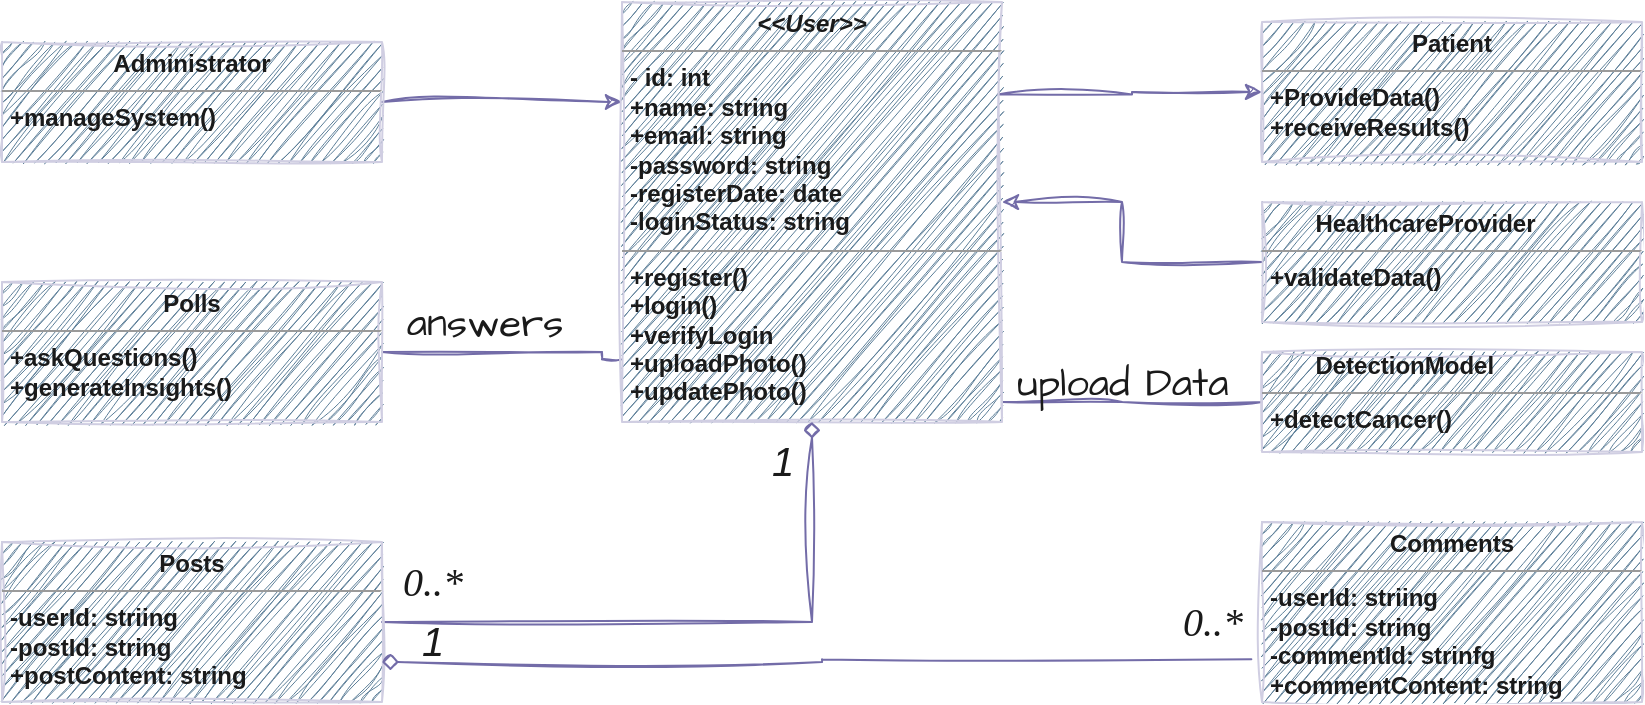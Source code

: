 <mxfile version="22.1.20" type="device">
  <diagram name="Page-1" id="c4acf3e9-155e-7222-9cf6-157b1a14988f">
    <mxGraphModel dx="1187" dy="643" grid="1" gridSize="10" guides="1" tooltips="1" connect="1" arrows="1" fold="1" page="1" pageScale="1" pageWidth="850" pageHeight="1100" background="none" math="0" shadow="0">
      <root>
        <mxCell id="0" />
        <mxCell id="1" parent="0" />
        <mxCell id="oJYmIxjd9nBxJtkRsJ0J-7" style="edgeStyle=orthogonalEdgeStyle;rounded=0;hachureGap=4;orthogonalLoop=1;jettySize=auto;html=1;strokeColor=#736CA8;fontFamily=Architects Daughter;fontSource=https%3A%2F%2Ffonts.googleapis.com%2Fcss%3Ffamily%3DArchitects%2BDaughter;fontSize=16;fontColor=default;sketch=1;curveFitting=1;jiggle=2;labelBackgroundColor=none;fontStyle=1" edge="1" parent="1" source="oJYmIxjd9nBxJtkRsJ0J-8" target="5d2195bd80daf111-18">
          <mxGeometry relative="1" as="geometry">
            <mxPoint x="280" y="495" as="sourcePoint" />
            <Array as="points">
              <mxPoint x="210" y="398" />
            </Array>
          </mxGeometry>
        </mxCell>
        <mxCell id="5d2195bd80daf111-26" style="edgeStyle=orthogonalEdgeStyle;rounded=0;html=1;dashed=1;labelBackgroundColor=none;startFill=0;endArrow=open;endFill=0;endSize=10;fontFamily=Verdana;fontSize=10;strokeColor=#736CA8;fontColor=default;sketch=1;curveFitting=1;jiggle=2;" parent="1" target="5d2195bd80daf111-17" edge="1">
          <mxGeometry relative="1" as="geometry">
            <Array as="points" />
            <mxPoint x="640" y="300" as="sourcePoint" />
          </mxGeometry>
        </mxCell>
        <mxCell id="oJYmIxjd9nBxJtkRsJ0J-12" style="edgeStyle=orthogonalEdgeStyle;rounded=0;sketch=1;hachureGap=4;jiggle=2;curveFitting=1;orthogonalLoop=1;jettySize=auto;html=1;exitX=0.989;exitY=0.22;exitDx=0;exitDy=0;strokeColor=#736CA8;fontFamily=Architects Daughter;fontSource=https%3A%2F%2Ffonts.googleapis.com%2Fcss%3Ffamily%3DArchitects%2BDaughter;fontSize=16;fontColor=#1A1A1A;exitPerimeter=0;fontStyle=1" edge="1" parent="1" source="5d2195bd80daf111-18" target="oJYmIxjd9nBxJtkRsJ0J-11">
          <mxGeometry relative="1" as="geometry" />
        </mxCell>
        <mxCell id="oJYmIxjd9nBxJtkRsJ0J-17" style="edgeStyle=orthogonalEdgeStyle;rounded=0;sketch=1;hachureGap=4;jiggle=2;curveFitting=1;orthogonalLoop=1;jettySize=auto;html=1;exitX=-0.002;exitY=0.851;exitDx=0;exitDy=0;entryX=1;entryY=0.5;entryDx=0;entryDy=0;strokeColor=#736CA8;fontFamily=Architects Daughter;fontSource=https%3A%2F%2Ffonts.googleapis.com%2Fcss%3Ffamily%3DArchitects%2BDaughter;fontSize=16;fontColor=#1A1A1A;endArrow=none;endFill=0;exitPerimeter=0;" edge="1" parent="1" source="5d2195bd80daf111-18" target="oJYmIxjd9nBxJtkRsJ0J-14">
          <mxGeometry relative="1" as="geometry">
            <Array as="points">
              <mxPoint x="320" y="529" />
              <mxPoint x="320" y="525" />
            </Array>
          </mxGeometry>
        </mxCell>
        <mxCell id="oJYmIxjd9nBxJtkRsJ0J-18" style="edgeStyle=orthogonalEdgeStyle;rounded=0;sketch=1;hachureGap=4;jiggle=2;curveFitting=1;orthogonalLoop=1;jettySize=auto;html=1;entryX=0;entryY=0.5;entryDx=0;entryDy=0;strokeColor=#736CA8;fontFamily=Architects Daughter;fontSource=https%3A%2F%2Ffonts.googleapis.com%2Fcss%3Ffamily%3DArchitects%2BDaughter;fontSize=16;fontColor=#1A1A1A;endArrow=none;endFill=0;" edge="1" parent="1" source="5d2195bd80daf111-18" target="oJYmIxjd9nBxJtkRsJ0J-15">
          <mxGeometry relative="1" as="geometry">
            <Array as="points">
              <mxPoint x="580" y="550" />
              <mxPoint x="580" y="550" />
            </Array>
          </mxGeometry>
        </mxCell>
        <mxCell id="oJYmIxjd9nBxJtkRsJ0J-20" value="answers" style="edgeLabel;html=1;align=center;verticalAlign=middle;resizable=0;points=[];fontSize=20;fontFamily=Architects Daughter;fontColor=#1A1A1A;labelBackgroundColor=none;" vertex="1" connectable="0" parent="oJYmIxjd9nBxJtkRsJ0J-18">
          <mxGeometry x="-0.424" y="-1" relative="1" as="geometry">
            <mxPoint x="-297" y="-41" as="offset" />
          </mxGeometry>
        </mxCell>
        <mxCell id="5d2195bd80daf111-18" value="&lt;p style=&quot;margin:0px;margin-top:4px;text-align:center;&quot;&gt;&lt;i&gt;&amp;lt;&amp;lt;User&amp;gt;&amp;gt;&lt;/i&gt;&lt;br&gt;&lt;/p&gt;&lt;hr size=&quot;1&quot;&gt;&lt;p style=&quot;margin:0px;margin-left:4px;&quot;&gt;- id: int&lt;br&gt;+name: string&lt;/p&gt;&lt;p style=&quot;margin:0px;margin-left:4px;&quot;&gt;+email: string&lt;/p&gt;&lt;p style=&quot;margin:0px;margin-left:4px;&quot;&gt;-password: string&lt;/p&gt;&lt;p style=&quot;margin:0px;margin-left:4px;&quot;&gt;-registerDate: date&lt;/p&gt;&lt;p style=&quot;margin:0px;margin-left:4px;&quot;&gt;-loginStatus: string&lt;/p&gt;&lt;hr size=&quot;1&quot;&gt;&lt;p style=&quot;margin:0px;margin-left:4px;&quot;&gt;+register()&lt;/p&gt;&lt;p style=&quot;margin:0px;margin-left:4px;&quot;&gt;+login()&lt;/p&gt;&lt;p style=&quot;margin:0px;margin-left:4px;&quot;&gt;+verifyLogin&lt;/p&gt;&lt;p style=&quot;margin:0px;margin-left:4px;&quot;&gt;+uploadPhoto()&lt;/p&gt;&lt;p style=&quot;margin:0px;margin-left:4px;&quot;&gt;+updatePhoto()&lt;/p&gt;" style="verticalAlign=top;align=left;overflow=fill;fontSize=12;fontFamily=Helvetica;html=1;rounded=0;shadow=0;comic=0;labelBackgroundColor=none;strokeWidth=1;fillColor=#5D7F99;strokeColor=#D0CEE2;fontColor=#1A1A1A;sketch=1;curveFitting=1;jiggle=2;fontStyle=1" parent="1" vertex="1">
          <mxGeometry x="330" y="350" width="190" height="210" as="geometry" />
        </mxCell>
        <mxCell id="oJYmIxjd9nBxJtkRsJ0J-8" value="&lt;p style=&quot;margin:0px;margin-top:4px;text-align:center;&quot;&gt;Administrator&lt;br&gt;&lt;/p&gt;&lt;hr size=&quot;1&quot;&gt;&lt;p style=&quot;margin:0px;margin-left:4px;&quot;&gt;+manageSystem() &lt;br&gt;&lt;/p&gt;" style="verticalAlign=top;align=left;overflow=fill;fontSize=12;fontFamily=Helvetica;html=1;rounded=0;shadow=0;comic=0;labelBackgroundColor=none;strokeWidth=1;fillColor=#5D7F99;strokeColor=#D0CEE2;fontColor=#1A1A1A;sketch=1;curveFitting=1;jiggle=2;fontStyle=1" vertex="1" parent="1">
          <mxGeometry x="20" y="370" width="190" height="60" as="geometry" />
        </mxCell>
        <mxCell id="oJYmIxjd9nBxJtkRsJ0J-10" style="edgeStyle=orthogonalEdgeStyle;rounded=0;sketch=1;hachureGap=4;jiggle=2;curveFitting=1;orthogonalLoop=1;jettySize=auto;html=1;exitX=0;exitY=0.5;exitDx=0;exitDy=0;strokeColor=#736CA8;fontFamily=Architects Daughter;fontSource=https%3A%2F%2Ffonts.googleapis.com%2Fcss%3Ffamily%3DArchitects%2BDaughter;fontSize=16;fontColor=#1A1A1A;fontStyle=1" edge="1" parent="1" source="oJYmIxjd9nBxJtkRsJ0J-9" target="5d2195bd80daf111-18">
          <mxGeometry relative="1" as="geometry">
            <Array as="points">
              <mxPoint x="580" y="480" />
              <mxPoint x="580" y="450" />
            </Array>
          </mxGeometry>
        </mxCell>
        <mxCell id="oJYmIxjd9nBxJtkRsJ0J-9" value="&lt;p style=&quot;margin:0px;margin-top:4px;text-align:center;&quot;&gt;&lt;/p&gt;&amp;nbsp;&lt;span style=&quot;&quot;&gt;&lt;span style=&quot;white-space: pre;&quot;&gt;&amp;nbsp;&amp;nbsp;&amp;nbsp;&amp;nbsp;&lt;/span&gt;&lt;/span&gt;&amp;nbsp; &amp;nbsp;HealthcareProvider       &lt;hr size=&quot;1&quot;&gt;&lt;p style=&quot;margin:0px;margin-left:4px;&quot;&gt;+validateData()     &lt;br&gt;&lt;/p&gt;" style="verticalAlign=top;align=left;overflow=fill;fontSize=12;fontFamily=Helvetica;html=1;rounded=0;shadow=0;comic=0;labelBackgroundColor=none;strokeWidth=1;fillColor=#5D7F99;strokeColor=#D0CEE2;fontColor=#1A1A1A;sketch=1;curveFitting=1;jiggle=2;fontStyle=1" vertex="1" parent="1">
          <mxGeometry x="650" y="450" width="190" height="60" as="geometry" />
        </mxCell>
        <mxCell id="oJYmIxjd9nBxJtkRsJ0J-11" value="&lt;p style=&quot;margin:0px;margin-top:4px;text-align:center;&quot;&gt;Patient&lt;br&gt;&lt;/p&gt;&lt;hr size=&quot;1&quot;&gt;&lt;p style=&quot;margin:0px;margin-left:4px;&quot;&gt;+ProvideData() &lt;br&gt;&lt;/p&gt;&lt;p style=&quot;margin:0px;margin-left:4px;&quot;&gt;+receiveResults()&lt;/p&gt;" style="verticalAlign=top;align=left;overflow=fill;fontSize=12;fontFamily=Helvetica;html=1;rounded=0;shadow=0;comic=0;labelBackgroundColor=none;strokeWidth=1;fillColor=#5D7F99;strokeColor=#D0CEE2;fontColor=#1A1A1A;sketch=1;curveFitting=1;jiggle=2;fontStyle=1" vertex="1" parent="1">
          <mxGeometry x="650" y="360" width="190" height="70" as="geometry" />
        </mxCell>
        <mxCell id="oJYmIxjd9nBxJtkRsJ0J-14" value="&lt;p style=&quot;margin:0px;margin-top:4px;text-align:center;&quot;&gt;Polls&lt;br&gt;&lt;/p&gt;&lt;hr size=&quot;1&quot;&gt;&lt;p style=&quot;margin:0px;margin-left:4px;&quot;&gt;+askQuestions() &lt;br&gt;&lt;/p&gt;&lt;p style=&quot;margin:0px;margin-left:4px;&quot;&gt;+generateInsights()&lt;br&gt;&lt;/p&gt;" style="verticalAlign=top;align=left;overflow=fill;fontSize=12;fontFamily=Helvetica;html=1;rounded=0;shadow=0;comic=0;labelBackgroundColor=none;strokeWidth=1;fillColor=#5D7F99;strokeColor=#D0CEE2;fontColor=#1A1A1A;sketch=1;curveFitting=1;jiggle=2;fontStyle=1" vertex="1" parent="1">
          <mxGeometry x="20" y="490" width="190" height="70" as="geometry" />
        </mxCell>
        <mxCell id="oJYmIxjd9nBxJtkRsJ0J-15" value="&lt;span style=&quot;&quot;&gt;&lt;span style=&quot;white-space: pre;&quot;&gt;&amp;nbsp;&amp;nbsp;&amp;nbsp;&amp;nbsp;&lt;/span&gt;&lt;/span&gt;&lt;span style=&quot;&quot;&gt;&lt;span style=&quot;white-space: pre;&quot;&gt;&amp;nbsp;&amp;nbsp;&amp;nbsp;&amp;nbsp;&lt;/span&gt;&lt;/span&gt;DetectionModel&lt;br&gt;&lt;hr size=&quot;1&quot;&gt;&lt;p style=&quot;margin:0px;margin-left:4px;&quot;&gt;+detectCancer()&lt;/p&gt;" style="verticalAlign=top;align=left;overflow=fill;fontSize=12;fontFamily=Helvetica;html=1;rounded=0;shadow=0;comic=0;labelBackgroundColor=none;strokeWidth=1;fillColor=#5D7F99;strokeColor=#D0CEE2;fontColor=#1A1A1A;sketch=1;curveFitting=1;jiggle=2;fontStyle=1" vertex="1" parent="1">
          <mxGeometry x="650" y="525" width="190" height="50" as="geometry" />
        </mxCell>
        <mxCell id="oJYmIxjd9nBxJtkRsJ0J-21" value="upload Data" style="edgeLabel;html=1;align=center;verticalAlign=middle;resizable=0;points=[];fontSize=20;fontFamily=Architects Daughter;fontColor=#1A1A1A;labelBackgroundColor=none;" vertex="1" connectable="0" parent="1">
          <mxGeometry x="580" y="540" as="geometry" />
        </mxCell>
        <mxCell id="oJYmIxjd9nBxJtkRsJ0J-25" style="edgeStyle=orthogonalEdgeStyle;rounded=0;sketch=1;hachureGap=4;jiggle=2;curveFitting=1;orthogonalLoop=1;jettySize=auto;html=1;entryX=0.5;entryY=1;entryDx=0;entryDy=0;strokeColor=#736CA8;fontFamily=Architects Daughter;fontSource=https%3A%2F%2Ffonts.googleapis.com%2Fcss%3Ffamily%3DArchitects%2BDaughter;fontSize=16;fontColor=#1A1A1A;endArrow=diamond;endFill=0;" edge="1" parent="1" source="oJYmIxjd9nBxJtkRsJ0J-23" target="5d2195bd80daf111-18">
          <mxGeometry relative="1" as="geometry" />
        </mxCell>
        <mxCell id="oJYmIxjd9nBxJtkRsJ0J-23" value="&lt;p style=&quot;margin:0px;margin-top:4px;text-align:center;&quot;&gt;Posts&lt;br&gt;&lt;/p&gt;&lt;hr size=&quot;1&quot;&gt;&lt;p style=&quot;margin:0px;margin-left:4px;&quot;&gt;-userId: striing&lt;/p&gt;&lt;p style=&quot;margin:0px;margin-left:4px;&quot;&gt;-postId: string&lt;br&gt;&lt;/p&gt;&lt;p style=&quot;margin:0px;margin-left:4px;&quot;&gt;+postContent: string&lt;/p&gt;" style="verticalAlign=top;align=left;overflow=fill;fontSize=12;fontFamily=Helvetica;html=1;rounded=0;shadow=0;comic=0;labelBackgroundColor=none;strokeWidth=1;fillColor=#5D7F99;strokeColor=#D0CEE2;fontColor=#1A1A1A;sketch=1;curveFitting=1;jiggle=2;fontStyle=1" vertex="1" parent="1">
          <mxGeometry x="20" y="620" width="190" height="80" as="geometry" />
        </mxCell>
        <mxCell id="oJYmIxjd9nBxJtkRsJ0J-26" value="&lt;font face=&quot;Times New Roman&quot;&gt;0..*&lt;/font&gt;" style="text;html=1;align=center;verticalAlign=middle;resizable=0;points=[];autosize=1;strokeColor=none;fillColor=none;fontSize=20;fontFamily=Architects Daughter;fontColor=#1A1A1A;fontStyle=2" vertex="1" parent="1">
          <mxGeometry x="210" y="620" width="50" height="40" as="geometry" />
        </mxCell>
        <mxCell id="oJYmIxjd9nBxJtkRsJ0J-27" value="&lt;font face=&quot;Helvetica&quot;&gt;1&lt;/font&gt;" style="text;html=1;align=center;verticalAlign=middle;resizable=0;points=[];autosize=1;strokeColor=none;fillColor=none;fontSize=20;fontFamily=Architects Daughter;fontColor=#1A1A1A;fontStyle=2" vertex="1" parent="1">
          <mxGeometry x="395" y="560" width="30" height="40" as="geometry" />
        </mxCell>
        <mxCell id="oJYmIxjd9nBxJtkRsJ0J-28" value="&lt;p style=&quot;margin:0px;margin-top:4px;text-align:center;&quot;&gt;Comments&lt;br&gt;&lt;/p&gt;&lt;hr size=&quot;1&quot;&gt;&lt;p style=&quot;margin:0px;margin-left:4px;&quot;&gt;-userId: striing&lt;/p&gt;&lt;p style=&quot;margin:0px;margin-left:4px;&quot;&gt;-postId: string&lt;br&gt;&lt;/p&gt;&lt;p style=&quot;margin:0px;margin-left:4px;&quot;&gt;-commentId: strinfg&lt;/p&gt;&lt;p style=&quot;margin:0px;margin-left:4px;&quot;&gt;+commentContent: string&lt;/p&gt;" style="verticalAlign=top;align=left;overflow=fill;fontSize=12;fontFamily=Helvetica;html=1;rounded=0;shadow=0;comic=0;labelBackgroundColor=none;strokeWidth=1;fillColor=#5D7F99;strokeColor=#D0CEE2;fontColor=#1A1A1A;sketch=1;curveFitting=1;jiggle=2;fontStyle=1" vertex="1" parent="1">
          <mxGeometry x="650" y="610" width="190" height="90" as="geometry" />
        </mxCell>
        <mxCell id="oJYmIxjd9nBxJtkRsJ0J-29" style="edgeStyle=orthogonalEdgeStyle;rounded=0;sketch=1;hachureGap=4;jiggle=2;curveFitting=1;orthogonalLoop=1;jettySize=auto;html=1;strokeColor=#736CA8;fontFamily=Architects Daughter;fontSource=https%3A%2F%2Ffonts.googleapis.com%2Fcss%3Ffamily%3DArchitects%2BDaughter;fontSize=16;fontColor=#1A1A1A;endArrow=diamond;endFill=0;exitX=-0.028;exitY=0.763;exitDx=0;exitDy=0;entryX=1;entryY=0.75;entryDx=0;entryDy=0;exitPerimeter=0;" edge="1" parent="1" source="oJYmIxjd9nBxJtkRsJ0J-28" target="oJYmIxjd9nBxJtkRsJ0J-23">
          <mxGeometry relative="1" as="geometry">
            <mxPoint x="455" y="720" as="sourcePoint" />
            <mxPoint x="540" y="755" as="targetPoint" />
          </mxGeometry>
        </mxCell>
        <mxCell id="oJYmIxjd9nBxJtkRsJ0J-30" value="&lt;font face=&quot;Helvetica&quot;&gt;1&lt;/font&gt;" style="text;html=1;align=center;verticalAlign=middle;resizable=0;points=[];autosize=1;strokeColor=none;fillColor=none;fontSize=20;fontFamily=Architects Daughter;fontColor=#1A1A1A;fontStyle=2" vertex="1" parent="1">
          <mxGeometry x="220" y="650" width="30" height="40" as="geometry" />
        </mxCell>
        <mxCell id="oJYmIxjd9nBxJtkRsJ0J-31" value="&lt;font face=&quot;Times New Roman&quot;&gt;0..*&lt;/font&gt;" style="text;html=1;align=center;verticalAlign=middle;resizable=0;points=[];autosize=1;strokeColor=none;fillColor=none;fontSize=20;fontFamily=Architects Daughter;fontColor=#1A1A1A;fontStyle=2" vertex="1" parent="1">
          <mxGeometry x="600" y="640" width="50" height="40" as="geometry" />
        </mxCell>
      </root>
    </mxGraphModel>
  </diagram>
</mxfile>
